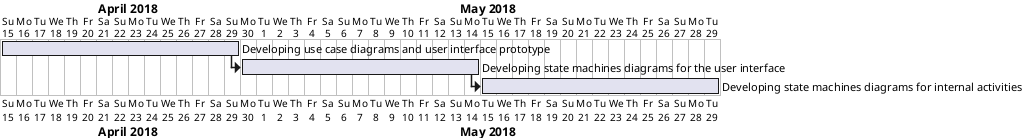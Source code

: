 @startgantt
project starts the 2018/04/15
[Developing use case diagrams and user interface prototype] as [use_case] lasts 15 days
then [Developing state machines diagrams for the user interface] as [act_d_ui] lasts 15 days
[Developing state machines diagrams for internal activities] as [act_d_int] lasts 15 days
[act_d_int] starts at [act_d_ui]'s end
@endgantt
